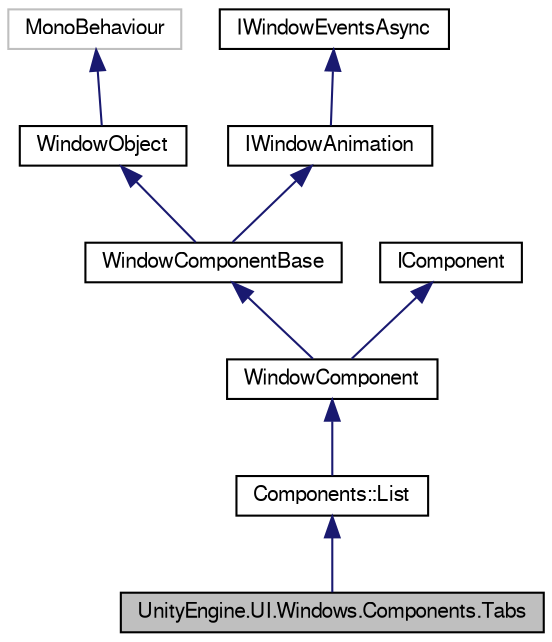 digraph "UnityEngine.UI.Windows.Components.Tabs"
{
  edge [fontname="FreeSans",fontsize="10",labelfontname="FreeSans",labelfontsize="10"];
  node [fontname="FreeSans",fontsize="10",shape=record];
  Node1 [label="UnityEngine.UI.Windows.Components.Tabs",height=0.2,width=0.4,color="black", fillcolor="grey75", style="filled", fontcolor="black"];
  Node2 -> Node1 [dir="back",color="midnightblue",fontsize="10",style="solid",fontname="FreeSans"];
  Node2 [label="Components::List",height=0.2,width=0.4,color="black", fillcolor="white", style="filled",URL="$class_unity_engine_1_1_u_i_1_1_windows_1_1_components_1_1_list.html"];
  Node3 -> Node2 [dir="back",color="midnightblue",fontsize="10",style="solid",fontname="FreeSans"];
  Node3 [label="WindowComponent",height=0.2,width=0.4,color="black", fillcolor="white", style="filled",URL="$class_unity_engine_1_1_u_i_1_1_windows_1_1_window_component.html"];
  Node4 -> Node3 [dir="back",color="midnightblue",fontsize="10",style="solid",fontname="FreeSans"];
  Node4 [label="WindowComponentBase",height=0.2,width=0.4,color="black", fillcolor="white", style="filled",URL="$class_unity_engine_1_1_u_i_1_1_windows_1_1_window_component_base.html"];
  Node5 -> Node4 [dir="back",color="midnightblue",fontsize="10",style="solid",fontname="FreeSans"];
  Node5 [label="WindowObject",height=0.2,width=0.4,color="black", fillcolor="white", style="filled",URL="$class_unity_engine_1_1_u_i_1_1_windows_1_1_window_object.html"];
  Node6 -> Node5 [dir="back",color="midnightblue",fontsize="10",style="solid",fontname="FreeSans"];
  Node6 [label="MonoBehaviour",height=0.2,width=0.4,color="grey75", fillcolor="white", style="filled"];
  Node7 -> Node4 [dir="back",color="midnightblue",fontsize="10",style="solid",fontname="FreeSans"];
  Node7 [label="IWindowAnimation",height=0.2,width=0.4,color="black", fillcolor="white", style="filled",URL="$interface_unity_engine_1_1_u_i_1_1_windows_1_1_i_window_animation.html"];
  Node8 -> Node7 [dir="back",color="midnightblue",fontsize="10",style="solid",fontname="FreeSans"];
  Node8 [label="IWindowEventsAsync",height=0.2,width=0.4,color="black", fillcolor="white", style="filled",URL="$interface_unity_engine_1_1_u_i_1_1_windows_1_1_i_window_events_async.html"];
  Node9 -> Node3 [dir="back",color="midnightblue",fontsize="10",style="solid",fontname="FreeSans"];
  Node9 [label="IComponent",height=0.2,width=0.4,color="black", fillcolor="white", style="filled",URL="$interface_unity_engine_1_1_u_i_1_1_windows_1_1_components_1_1_i_component.html"];
}
